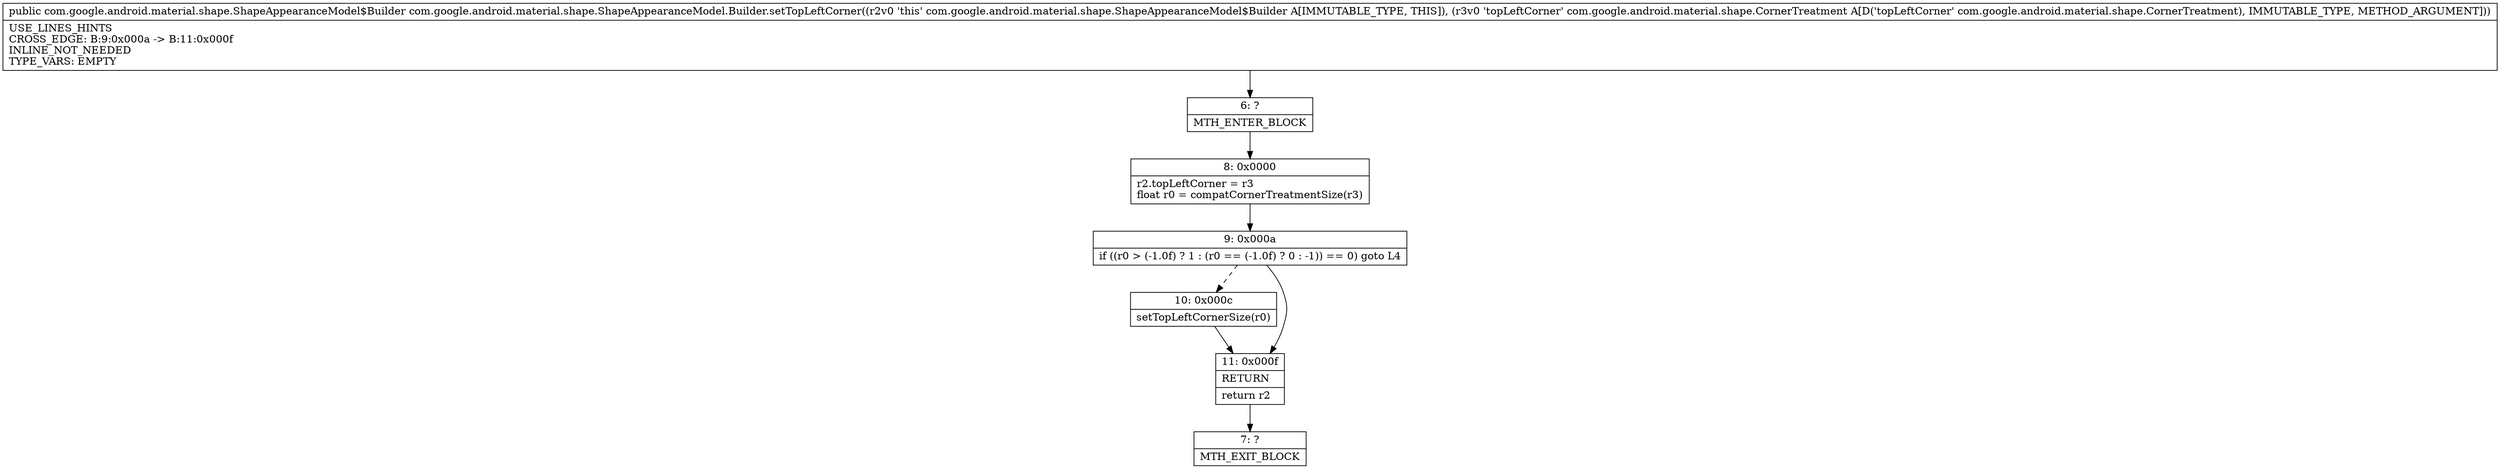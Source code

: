digraph "CFG forcom.google.android.material.shape.ShapeAppearanceModel.Builder.setTopLeftCorner(Lcom\/google\/android\/material\/shape\/CornerTreatment;)Lcom\/google\/android\/material\/shape\/ShapeAppearanceModel$Builder;" {
Node_6 [shape=record,label="{6\:\ ?|MTH_ENTER_BLOCK\l}"];
Node_8 [shape=record,label="{8\:\ 0x0000|r2.topLeftCorner = r3\lfloat r0 = compatCornerTreatmentSize(r3)\l}"];
Node_9 [shape=record,label="{9\:\ 0x000a|if ((r0 \> (\-1.0f) ? 1 : (r0 == (\-1.0f) ? 0 : \-1)) == 0) goto L4\l}"];
Node_10 [shape=record,label="{10\:\ 0x000c|setTopLeftCornerSize(r0)\l}"];
Node_11 [shape=record,label="{11\:\ 0x000f|RETURN\l|return r2\l}"];
Node_7 [shape=record,label="{7\:\ ?|MTH_EXIT_BLOCK\l}"];
MethodNode[shape=record,label="{public com.google.android.material.shape.ShapeAppearanceModel$Builder com.google.android.material.shape.ShapeAppearanceModel.Builder.setTopLeftCorner((r2v0 'this' com.google.android.material.shape.ShapeAppearanceModel$Builder A[IMMUTABLE_TYPE, THIS]), (r3v0 'topLeftCorner' com.google.android.material.shape.CornerTreatment A[D('topLeftCorner' com.google.android.material.shape.CornerTreatment), IMMUTABLE_TYPE, METHOD_ARGUMENT]))  | USE_LINES_HINTS\lCROSS_EDGE: B:9:0x000a \-\> B:11:0x000f\lINLINE_NOT_NEEDED\lTYPE_VARS: EMPTY\l}"];
MethodNode -> Node_6;Node_6 -> Node_8;
Node_8 -> Node_9;
Node_9 -> Node_10[style=dashed];
Node_9 -> Node_11;
Node_10 -> Node_11;
Node_11 -> Node_7;
}

